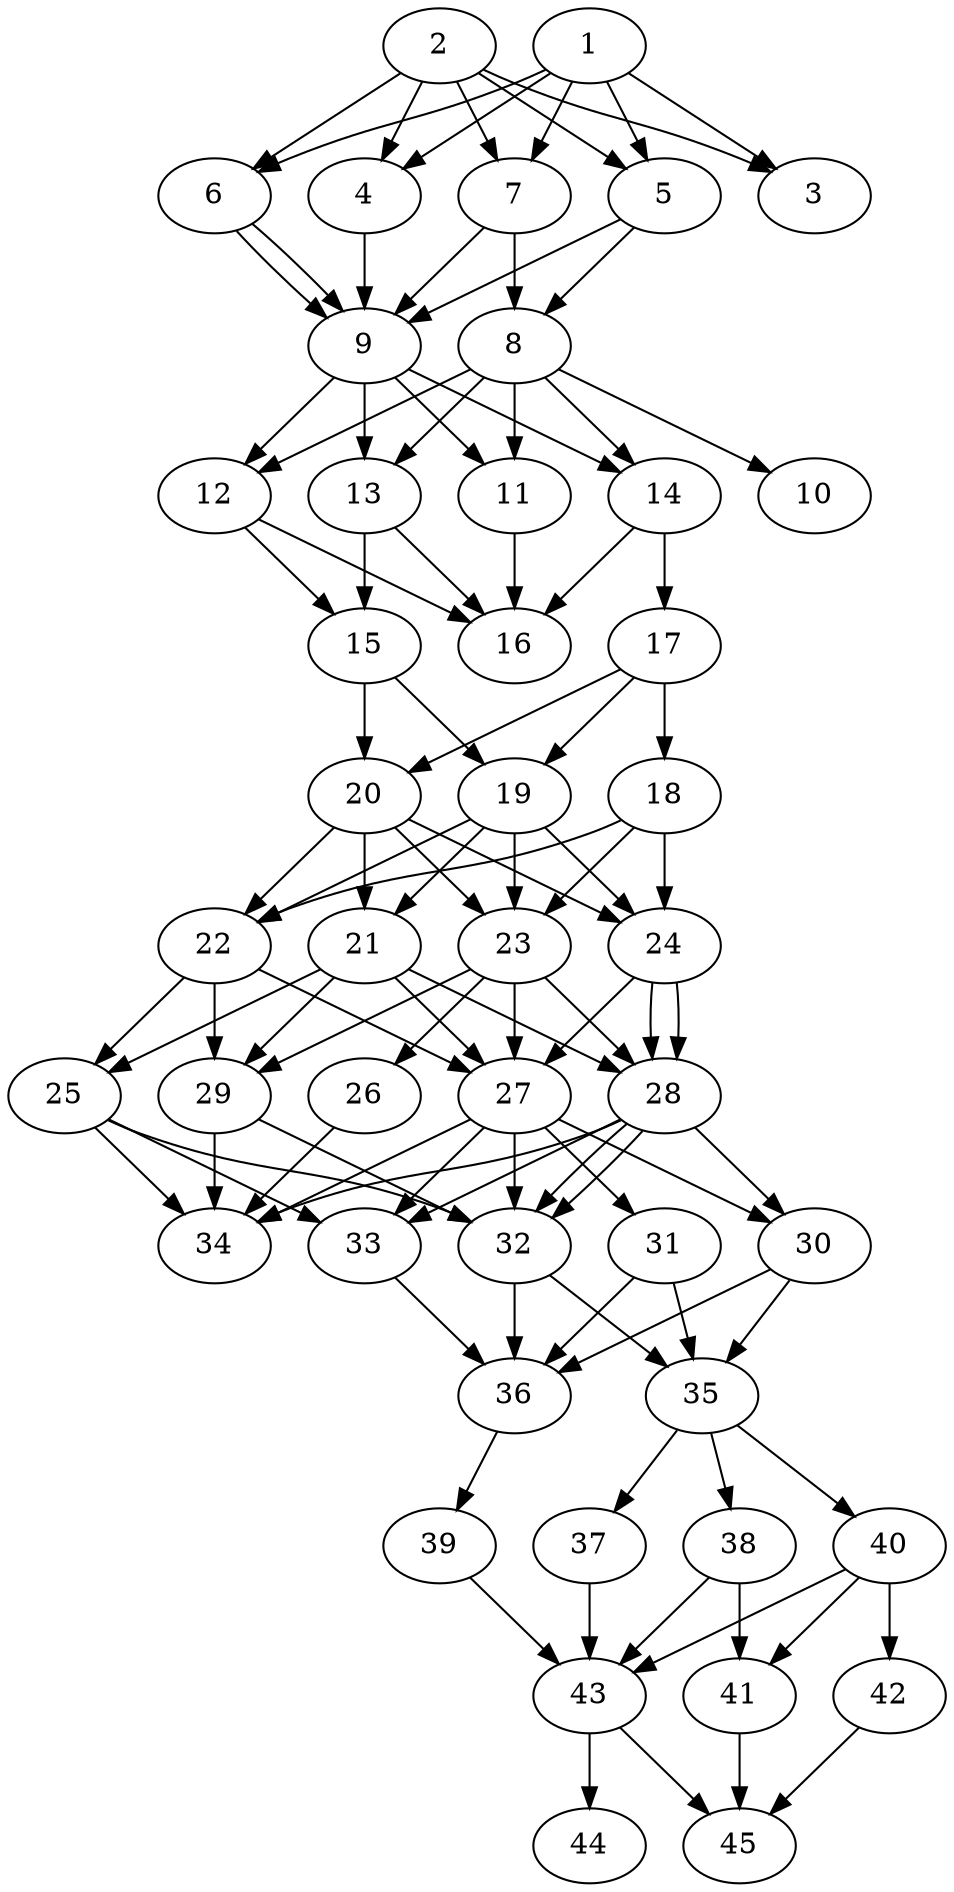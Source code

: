 // DAG automatically generated by daggen at Tue Aug  6 16:31:44 2019
// ./daggen --dot -n 45 --ccr 0.5 --fat 0.4 --regular 0.5 --density 0.9 --mindata 5242880 --maxdata 52428800 
digraph G {
  1 [size="17590272", alpha="0.07", expect_size="8795136"] 
  1 -> 3 [size ="8795136"]
  1 -> 4 [size ="8795136"]
  1 -> 5 [size ="8795136"]
  1 -> 6 [size ="8795136"]
  1 -> 7 [size ="8795136"]
  2 [size="21039104", alpha="0.11", expect_size="10519552"] 
  2 -> 3 [size ="10519552"]
  2 -> 4 [size ="10519552"]
  2 -> 5 [size ="10519552"]
  2 -> 6 [size ="10519552"]
  2 -> 7 [size ="10519552"]
  3 [size="69132288", alpha="0.13", expect_size="34566144"] 
  4 [size="65878016", alpha="0.06", expect_size="32939008"] 
  4 -> 9 [size ="32939008"]
  5 [size="42760192", alpha="0.08", expect_size="21380096"] 
  5 -> 8 [size ="21380096"]
  5 -> 9 [size ="21380096"]
  6 [size="95506432", alpha="0.09", expect_size="47753216"] 
  6 -> 9 [size ="47753216"]
  6 -> 9 [size ="47753216"]
  7 [size="17616896", alpha="0.10", expect_size="8808448"] 
  7 -> 8 [size ="8808448"]
  7 -> 9 [size ="8808448"]
  8 [size="97241088", alpha="0.20", expect_size="48620544"] 
  8 -> 10 [size ="48620544"]
  8 -> 11 [size ="48620544"]
  8 -> 12 [size ="48620544"]
  8 -> 13 [size ="48620544"]
  8 -> 14 [size ="48620544"]
  9 [size="53405696", alpha="0.15", expect_size="26702848"] 
  9 -> 11 [size ="26702848"]
  9 -> 12 [size ="26702848"]
  9 -> 13 [size ="26702848"]
  9 -> 14 [size ="26702848"]
  10 [size="76673024", alpha="0.03", expect_size="38336512"] 
  11 [size="43358208", alpha="0.01", expect_size="21679104"] 
  11 -> 16 [size ="21679104"]
  12 [size="74293248", alpha="0.19", expect_size="37146624"] 
  12 -> 15 [size ="37146624"]
  12 -> 16 [size ="37146624"]
  13 [size="29837312", alpha="0.18", expect_size="14918656"] 
  13 -> 15 [size ="14918656"]
  13 -> 16 [size ="14918656"]
  14 [size="89264128", alpha="0.03", expect_size="44632064"] 
  14 -> 16 [size ="44632064"]
  14 -> 17 [size ="44632064"]
  15 [size="21501952", alpha="0.05", expect_size="10750976"] 
  15 -> 19 [size ="10750976"]
  15 -> 20 [size ="10750976"]
  16 [size="60266496", alpha="0.12", expect_size="30133248"] 
  17 [size="100567040", alpha="0.14", expect_size="50283520"] 
  17 -> 18 [size ="50283520"]
  17 -> 19 [size ="50283520"]
  17 -> 20 [size ="50283520"]
  18 [size="53176320", alpha="0.03", expect_size="26588160"] 
  18 -> 22 [size ="26588160"]
  18 -> 23 [size ="26588160"]
  18 -> 24 [size ="26588160"]
  19 [size="51808256", alpha="0.08", expect_size="25904128"] 
  19 -> 21 [size ="25904128"]
  19 -> 22 [size ="25904128"]
  19 -> 23 [size ="25904128"]
  19 -> 24 [size ="25904128"]
  20 [size="28487680", alpha="0.03", expect_size="14243840"] 
  20 -> 21 [size ="14243840"]
  20 -> 22 [size ="14243840"]
  20 -> 23 [size ="14243840"]
  20 -> 24 [size ="14243840"]
  21 [size="42788864", alpha="0.19", expect_size="21394432"] 
  21 -> 25 [size ="21394432"]
  21 -> 27 [size ="21394432"]
  21 -> 28 [size ="21394432"]
  21 -> 29 [size ="21394432"]
  22 [size="47357952", alpha="0.18", expect_size="23678976"] 
  22 -> 25 [size ="23678976"]
  22 -> 27 [size ="23678976"]
  22 -> 29 [size ="23678976"]
  23 [size="41768960", alpha="0.09", expect_size="20884480"] 
  23 -> 26 [size ="20884480"]
  23 -> 27 [size ="20884480"]
  23 -> 28 [size ="20884480"]
  23 -> 29 [size ="20884480"]
  24 [size="34420736", alpha="0.12", expect_size="17210368"] 
  24 -> 27 [size ="17210368"]
  24 -> 28 [size ="17210368"]
  24 -> 28 [size ="17210368"]
  25 [size="48078848", alpha="0.02", expect_size="24039424"] 
  25 -> 32 [size ="24039424"]
  25 -> 33 [size ="24039424"]
  25 -> 34 [size ="24039424"]
  26 [size="72036352", alpha="0.10", expect_size="36018176"] 
  26 -> 34 [size ="36018176"]
  27 [size="32952320", alpha="0.19", expect_size="16476160"] 
  27 -> 30 [size ="16476160"]
  27 -> 31 [size ="16476160"]
  27 -> 32 [size ="16476160"]
  27 -> 33 [size ="16476160"]
  27 -> 34 [size ="16476160"]
  28 [size="96663552", alpha="0.07", expect_size="48331776"] 
  28 -> 30 [size ="48331776"]
  28 -> 32 [size ="48331776"]
  28 -> 32 [size ="48331776"]
  28 -> 33 [size ="48331776"]
  28 -> 34 [size ="48331776"]
  29 [size="15738880", alpha="0.04", expect_size="7869440"] 
  29 -> 32 [size ="7869440"]
  29 -> 34 [size ="7869440"]
  30 [size="51531776", alpha="0.14", expect_size="25765888"] 
  30 -> 35 [size ="25765888"]
  30 -> 36 [size ="25765888"]
  31 [size="63907840", alpha="0.12", expect_size="31953920"] 
  31 -> 35 [size ="31953920"]
  31 -> 36 [size ="31953920"]
  32 [size="59973632", alpha="0.03", expect_size="29986816"] 
  32 -> 35 [size ="29986816"]
  32 -> 36 [size ="29986816"]
  33 [size="50280448", alpha="0.19", expect_size="25140224"] 
  33 -> 36 [size ="25140224"]
  34 [size="93480960", alpha="0.11", expect_size="46740480"] 
  35 [size="56219648", alpha="0.05", expect_size="28109824"] 
  35 -> 37 [size ="28109824"]
  35 -> 38 [size ="28109824"]
  35 -> 40 [size ="28109824"]
  36 [size="65144832", alpha="0.10", expect_size="32572416"] 
  36 -> 39 [size ="32572416"]
  37 [size="16533504", alpha="0.15", expect_size="8266752"] 
  37 -> 43 [size ="8266752"]
  38 [size="11892736", alpha="0.08", expect_size="5946368"] 
  38 -> 41 [size ="5946368"]
  38 -> 43 [size ="5946368"]
  39 [size="43606016", alpha="0.10", expect_size="21803008"] 
  39 -> 43 [size ="21803008"]
  40 [size="60223488", alpha="0.15", expect_size="30111744"] 
  40 -> 41 [size ="30111744"]
  40 -> 42 [size ="30111744"]
  40 -> 43 [size ="30111744"]
  41 [size="33560576", alpha="0.08", expect_size="16780288"] 
  41 -> 45 [size ="16780288"]
  42 [size="90861568", alpha="0.08", expect_size="45430784"] 
  42 -> 45 [size ="45430784"]
  43 [size="12820480", alpha="0.15", expect_size="6410240"] 
  43 -> 44 [size ="6410240"]
  43 -> 45 [size ="6410240"]
  44 [size="101906432", alpha="0.07", expect_size="50953216"] 
  45 [size="59412480", alpha="0.07", expect_size="29706240"] 
}
